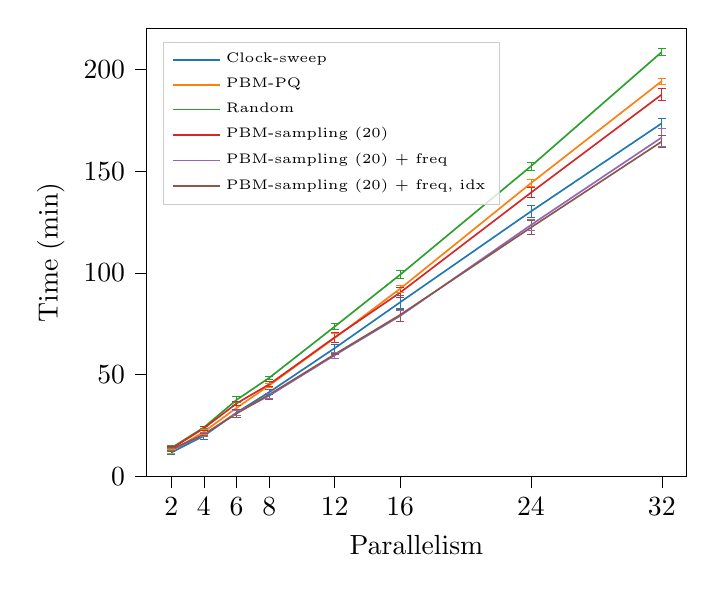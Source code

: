 % This file was created with tikzplotlib v0.10.1.
\begin{tikzpicture}

\definecolor{crimson2143940}{RGB}{214,39,40}
\definecolor{darkgray176}{RGB}{176,176,176}
\definecolor{darkorange25512714}{RGB}{255,127,14}
\definecolor{forestgreen4416044}{RGB}{44,160,44}
\definecolor{lightgray204}{RGB}{204,204,204}
\definecolor{mediumpurple148103189}{RGB}{148,103,189}
\definecolor{sienna1408675}{RGB}{140,86,75}
\definecolor{steelblue31119180}{RGB}{31,119,180}

\begin{axis}[
legend cell align={left},
legend style={
  font=\tiny,
  fill opacity=0.8,
  draw opacity=1,
  text opacity=1,
  at={(0.03,0.97)},
  anchor=north west,
  % at={(0.97,0.03)},
  % anchor=south east,
  draw=lightgray204
},
tick align=outside,
tick pos=left,
%title={Time vs parallelism - TPCH},
x grid style={darkgray176},
xlabel={Parallelism},
xtick=data,
xmin=0.5, xmax=33.5,
xtick style={color=black},
y grid style={darkgray176},
ylabel={Time (min)},
ymin=0, ymax=220.28,
ytick style={color=black}
]
\path [draw=steelblue31119180, line width=0.3px]
(axis cs:2,10.82)
--(axis cs:2,12.773);

\path [draw=steelblue31119180, line width=0.3px]
(axis cs:4,18.371)
--(axis cs:4,21.609);

\path [draw=steelblue31119180, line width=0.3px]
(axis cs:6,29.897)
--(axis cs:6,32.97);

\path [draw=steelblue31119180, line width=0.3px]
(axis cs:8,40.272)
--(axis cs:8,42.728);

\path [draw=steelblue31119180, line width=0.3px]
(axis cs:12,61.186)
--(axis cs:12,64.961);

\path [draw=steelblue31119180, line width=0.3px]
(axis cs:16,82.295)
--(axis cs:16,88.952);

\path [draw=steelblue31119180, line width=0.3px]
(axis cs:24,127.424)
--(axis cs:24,133.116);

\path [draw=steelblue31119180, line width=0.3px]
(axis cs:32,170.991)
--(axis cs:32,176.149);

\addplot [line width=0.3px, steelblue31119180, mark=-, mark size=1.5, mark options={solid}, only marks, forget plot]
table {%
2 10.82
4 18.371
6 29.897
8 40.272
12 61.186
16 82.295
24 127.424
32 170.991
};
\addplot [line width=0.3px, steelblue31119180, mark=-, mark size=1.5, mark options={solid}, only marks, forget plot]
table {%
2 12.773
4 21.609
6 32.97
8 42.728
12 64.961
16 88.952
24 133.116
32 176.149
};
\path [draw=darkorange25512714, line width=0.3px]
(axis cs:2,11.405)
--(axis cs:2,13.542);

\path [draw=darkorange25512714, line width=0.3px]
(axis cs:4,20.719)
--(axis cs:4,23.274);

\path [draw=darkorange25512714, line width=0.3px]
(axis cs:6,32.657)
--(axis cs:6,34.796);

\path [draw=darkorange25512714, line width=0.3px]
(axis cs:8,43.689)
--(axis cs:8,45.951);

\path [draw=darkorange25512714, line width=0.3px]
(axis cs:12,66.076)
--(axis cs:12,70.137);

\path [draw=darkorange25512714, line width=0.3px]
(axis cs:16,90.5)
--(axis cs:16,94.086);

\path [draw=darkorange25512714, line width=0.3px]
(axis cs:24,142.484)
--(axis cs:24,145.803);

\path [draw=darkorange25512714, line width=0.3px]
(axis cs:32,192.778)
--(axis cs:32,195.815);

\addplot [line width=0.3px, darkorange25512714, mark=-, mark size=1.5, mark options={solid}, only marks, forget plot]
table {%
2 11.405
4 20.719
6 32.657
8 43.689
12 66.076
16 90.5
24 142.484
32 192.778
};
\addplot [line width=0.3px, darkorange25512714, mark=-, mark size=1.5, mark options={solid}, only marks, forget plot]
table {%
2 13.542
4 23.274
6 34.796
8 45.951
12 70.137
16 94.086
24 145.803
32 195.815
};
\path [draw=forestgreen4416044, line width=0.3px]
(axis cs:2,12.726)
--(axis cs:2,15.324);

\path [draw=forestgreen4416044, line width=0.3px]
(axis cs:4,23.533)
--(axis cs:4,24.725);

\path [draw=forestgreen4416044, line width=0.3px]
(axis cs:6,36.207)
--(axis cs:6,39.152);

\path [draw=forestgreen4416044, line width=0.3px]
(axis cs:8,47.896)
--(axis cs:8,49.162);

\path [draw=forestgreen4416044, line width=0.3px]
(axis cs:12,72.057)
--(axis cs:12,75.335);

\path [draw=forestgreen4416044, line width=0.3px]
(axis cs:16,97.182)
--(axis cs:16,101.168);

\path [draw=forestgreen4416044, line width=0.3px]
(axis cs:24,150.586)
--(axis cs:24,154.372);

\path [draw=forestgreen4416044, line width=0.3px]
(axis cs:32,206.919)
--(axis cs:32,210.306);

\addplot [line width=0.3px, forestgreen4416044, mark=-, mark size=1.5, mark options={solid}, only marks, forget plot]
table {%
2 12.726
4 23.533
6 36.207
8 47.896
12 72.057
16 97.182
24 150.586
32 206.919
};
\addplot [line width=0.3px, forestgreen4416044, mark=-, mark size=1.5, mark options={solid}, only marks, forget plot]
table {%
2 15.324
4 24.725
6 39.152
8 49.162
12 75.335
16 101.168
24 154.372
32 210.306
};
\path [draw=crimson2143940, line width=0.3px]
(axis cs:2,12.359)
--(axis cs:2,14.934);

\path [draw=crimson2143940, line width=0.3px]
(axis cs:4,22.695)
--(axis cs:4,24.752);

\path [draw=crimson2143940, line width=0.3px]
(axis cs:6,34.768)
--(axis cs:6,37.086);

\path [draw=crimson2143940, line width=0.3px]
(axis cs:8,44.056)
--(axis cs:8,46.624);

\path [draw=crimson2143940, line width=0.3px]
(axis cs:12,66.107)
--(axis cs:12,70.7);

\path [draw=crimson2143940, line width=0.3px]
(axis cs:16,87.827)
--(axis cs:16,92.933);

\path [draw=crimson2143940, line width=0.3px]
(axis cs:24,137.126)
--(axis cs:24,141.834);

\path [draw=crimson2143940, line width=0.3px]
(axis cs:32,184.605)
--(axis cs:32,190.769);

\addplot [line width=0.3px, crimson2143940, mark=-, mark size=1.5, mark options={solid}, only marks, forget plot]
table {%
2 12.359
4 22.695
6 34.768
8 44.056
12 66.107
16 87.827
24 137.126
32 184.605
};
\addplot [line width=0.3px, crimson2143940, mark=-, mark size=1.5, mark options={solid}, only marks, forget plot]
table {%
2 14.934
4 24.752
6 37.086
8 46.624
12 70.7
16 92.933
24 141.834
32 190.769
};
\path [draw=mediumpurple148103189, line width=0.3px]
(axis cs:2,12.3)
--(axis cs:2,13.787);

\path [draw=mediumpurple148103189, line width=0.3px]
(axis cs:4,19.522)
--(axis cs:4,21.484);

\path [draw=mediumpurple148103189, line width=0.3px]
(axis cs:6,30.047)
--(axis cs:6,32.627);

\path [draw=mediumpurple148103189, line width=0.3px]
(axis cs:8,38.522)
--(axis cs:8,41.085);

\path [draw=mediumpurple148103189, line width=0.3px]
(axis cs:12,58.08)
--(axis cs:12,61.146);

\path [draw=mediumpurple148103189, line width=0.3px]
(axis cs:16,76.206)
--(axis cs:16,81.608);

\path [draw=mediumpurple148103189, line width=0.3px]
(axis cs:24,120.962)
--(axis cs:24,126.265);

\path [draw=mediumpurple148103189, line width=0.3px]
(axis cs:32,162.19)
--(axis cs:32,171.07);

\addplot [line width=0.3px, mediumpurple148103189, mark=-, mark size=1.5, mark options={solid}, only marks, forget plot]
table {%
2 12.3
4 19.522
6 30.047
8 38.522
12 58.08
16 76.206
24 120.962
32 162.19
};
\addplot [line width=0.3px, mediumpurple148103189, mark=-, mark size=1.5, mark options={solid}, only marks, forget plot]
table {%
2 13.787
4 21.484
6 32.627
8 41.085
12 61.146
16 81.608
24 126.265
32 171.07
};
\path [draw=sienna1408675, line width=0.3px]
(axis cs:2,12.349)
--(axis cs:2,14.184);

\path [draw=sienna1408675, line width=0.3px]
(axis cs:4,20.051)
--(axis cs:4,21.39);

\path [draw=sienna1408675, line width=0.3px]
(axis cs:6,28.93)
--(axis cs:6,32.997);

\path [draw=sienna1408675, line width=0.3px]
(axis cs:8,38.025)
--(axis cs:8,42.562);

\path [draw=sienna1408675, line width=0.3px]
(axis cs:12,59.838)
--(axis cs:12,60.302);

\path [draw=sienna1408675, line width=0.3px]
(axis cs:16,76.203)
--(axis cs:16,82.637);

\path [draw=sienna1408675, line width=0.3px]
(axis cs:24,118.914)
--(axis cs:24,125.839);

\path [draw=sienna1408675, line width=0.3px]
(axis cs:32,161.747)
--(axis cs:32,167.446);

\addplot [line width=0.3px, sienna1408675, mark=-, mark size=1.5, mark options={solid}, only marks, forget plot]
table {%
2 12.349
4 20.051
6 28.93
8 38.025
12 59.838
16 76.203
24 118.914
32 161.747
};
\addplot [line width=0.3px, sienna1408675, mark=-, mark size=1.5, mark options={solid}, only marks, forget plot]
table {%
2 14.184
4 21.39
6 32.997
8 42.562
12 60.302
16 82.637
24 125.839
32 167.446
};
\addplot [semithick, steelblue31119180]
table {%
2 11.797
4 19.99
6 31.433
8 41.5
12 63.073
16 85.623
24 130.27
32 173.57
};
\addlegendentry{Clock-sweep}
\addplot [semithick, darkorange25512714]
table {%
2 12.473
4 21.997
6 33.727
8 44.82
12 68.107
16 92.293
24 144.143
32 194.297
};
\addlegendentry{PBM-PQ}
\addplot [semithick, forestgreen4416044]
table {%
2 14.025
4 24.129
6 37.679
8 48.529
12 73.696
16 99.175
24 152.479
32 208.613
};
\addlegendentry{Random}
\addplot [semithick, crimson2143940]
table {%
2 13.647
4 23.723
6 35.927
8 45.34
12 68.403
16 90.38
24 139.48
32 187.687
};
\addlegendentry{PBM-sampling (20)}
\addplot [semithick, mediumpurple148103189]
table {%
2 13.043
4 20.503
6 31.337
8 39.803
12 59.613
16 78.907
24 123.613
32 166.63
};
\addlegendentry{PBM-sampling (20) + freq}
\addplot [semithick, sienna1408675]
table {%
2 13.267
4 20.72
6 30.963
8 40.293
12 60.07
16 79.42
24 122.377
32 164.597
};
\addlegendentry{PBM-sampling (20) + freq, idx}
\end{axis}

\end{tikzpicture}
